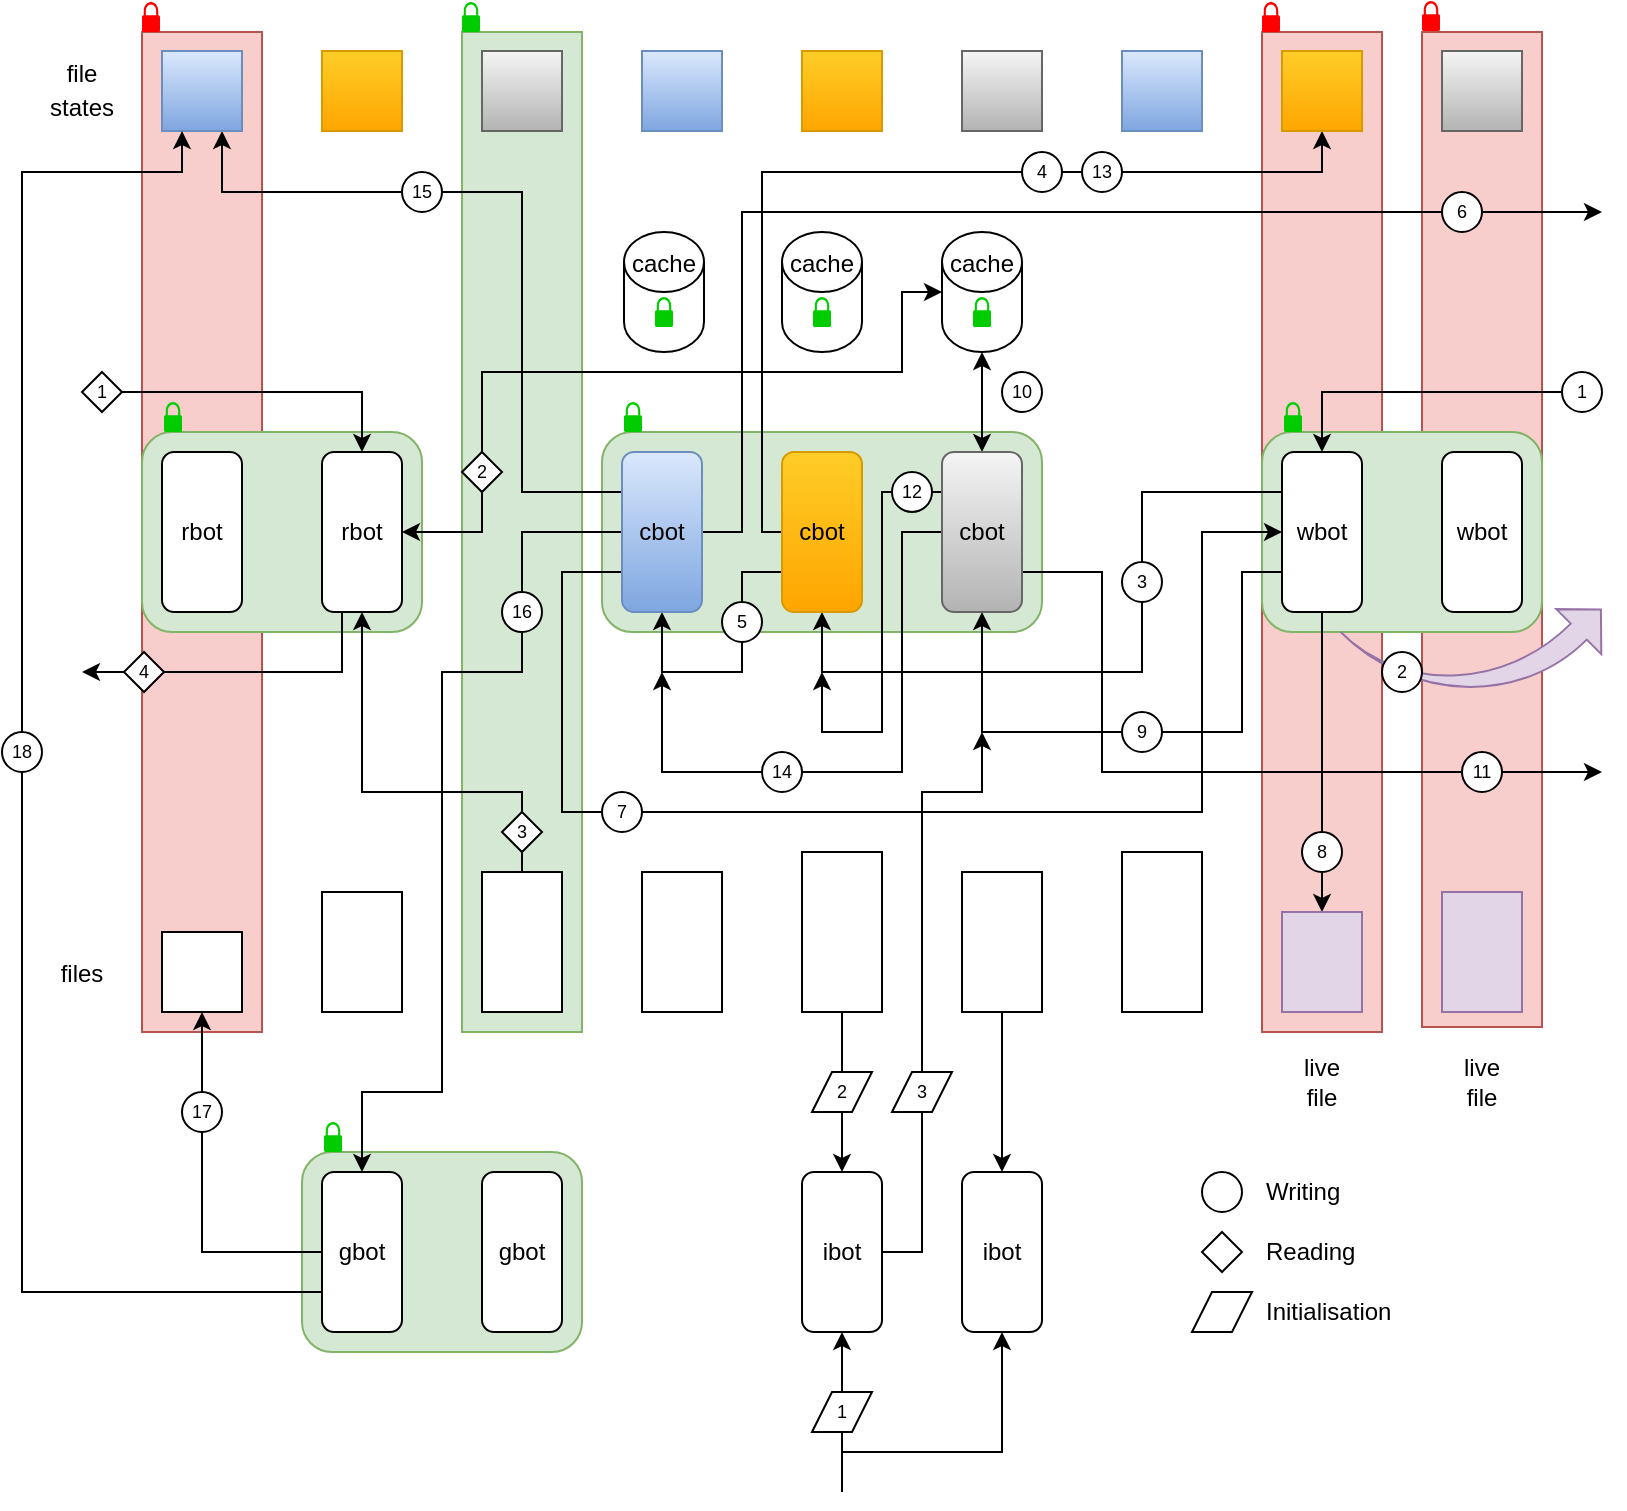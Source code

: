 <mxfile version="15.7.3"><diagram id="5fKJEUYjxv6VuWbhVF9d" name="Page-1"><mxGraphModel dx="1364" dy="734" grid="1" gridSize="10" guides="1" tooltips="1" connect="1" arrows="1" fold="1" page="1" pageScale="1" pageWidth="827" pageHeight="1169" math="0" shadow="0"><root><mxCell id="0"/><mxCell id="1" parent="0"/><mxCell id="l7ztMcy_36cp9Al1R3OD-392" value="" style="rounded=1;whiteSpace=wrap;html=1;labelBorderColor=none;fontSize=9;fillColor=#d5e8d4;align=center;verticalAlign=middle;strokeColor=#82b366;" vertex="1" parent="1"><mxGeometry x="300" y="510" width="220" height="100" as="geometry"/></mxCell><mxCell id="l7ztMcy_36cp9Al1R3OD-367" value="" style="rounded=0;whiteSpace=wrap;html=1;labelBorderColor=none;fontSize=9;fillColor=#f8cecc;align=center;verticalAlign=middle;strokeColor=#b85450;" vertex="1" parent="1"><mxGeometry x="710" y="310" width="60" height="497.5" as="geometry"/></mxCell><mxCell id="l7ztMcy_36cp9Al1R3OD-368" value="" style="sketch=0;pointerEvents=1;shadow=0;dashed=0;html=1;strokeColor=none;labelPosition=center;verticalLabelPosition=bottom;verticalAlign=top;outlineConnect=0;align=center;shape=mxgraph.office.security.lock_protected;fillColor=#FF0000;labelBorderColor=none;fontSize=9;" vertex="1" parent="1"><mxGeometry x="710" y="294.5" width="9" height="15" as="geometry"/></mxCell><mxCell id="l7ztMcy_36cp9Al1R3OD-365" value="" style="rounded=0;whiteSpace=wrap;html=1;labelBorderColor=none;fontSize=9;fillColor=#f8cecc;align=center;verticalAlign=middle;strokeColor=#b85450;" vertex="1" parent="1"><mxGeometry x="630" y="310" width="60" height="500" as="geometry"/></mxCell><mxCell id="l7ztMcy_36cp9Al1R3OD-366" value="" style="sketch=0;pointerEvents=1;shadow=0;dashed=0;html=1;strokeColor=none;labelPosition=center;verticalLabelPosition=bottom;verticalAlign=top;outlineConnect=0;align=center;shape=mxgraph.office.security.lock_protected;fillColor=#FF0000;labelBorderColor=none;fontSize=9;" vertex="1" parent="1"><mxGeometry x="630" y="295" width="9" height="15" as="geometry"/></mxCell><mxCell id="l7ztMcy_36cp9Al1R3OD-363" value="" style="rounded=0;whiteSpace=wrap;html=1;labelBorderColor=none;fontSize=9;fillColor=#d5e8d4;align=center;verticalAlign=middle;strokeColor=#82b366;" vertex="1" parent="1"><mxGeometry x="230" y="310" width="60" height="500" as="geometry"/></mxCell><mxCell id="l7ztMcy_36cp9Al1R3OD-360" value="" style="rounded=0;whiteSpace=wrap;html=1;labelBorderColor=none;fontSize=9;fillColor=#f8cecc;align=center;verticalAlign=middle;strokeColor=#b85450;" vertex="1" parent="1"><mxGeometry x="70" y="310" width="60" height="500" as="geometry"/></mxCell><mxCell id="l7ztMcy_36cp9Al1R3OD-329" value="" style="rounded=1;whiteSpace=wrap;html=1;labelBorderColor=none;fontSize=9;fillColor=#d5e8d4;align=center;verticalAlign=middle;strokeColor=#82b366;" vertex="1" parent="1"><mxGeometry x="150" y="870" width="140" height="100" as="geometry"/></mxCell><mxCell id="l7ztMcy_36cp9Al1R3OD-330" value="" style="sketch=0;pointerEvents=1;shadow=0;dashed=0;html=1;strokeColor=none;labelPosition=center;verticalLabelPosition=bottom;verticalAlign=top;outlineConnect=0;align=center;shape=mxgraph.office.security.lock_protected;fillColor=#00CC00;labelBorderColor=none;fontSize=9;" vertex="1" parent="1"><mxGeometry x="161" y="855" width="9" height="15" as="geometry"/></mxCell><mxCell id="l7ztMcy_36cp9Al1R3OD-327" value="" style="rounded=1;whiteSpace=wrap;html=1;labelBorderColor=none;fontSize=9;fillColor=#d5e8d4;align=center;verticalAlign=middle;strokeColor=#82b366;" vertex="1" parent="1"><mxGeometry x="70" y="510" width="140" height="100" as="geometry"/></mxCell><mxCell id="l7ztMcy_36cp9Al1R3OD-328" value="" style="sketch=0;pointerEvents=1;shadow=0;dashed=0;html=1;strokeColor=none;labelPosition=center;verticalLabelPosition=bottom;verticalAlign=top;outlineConnect=0;align=center;shape=mxgraph.office.security.lock_protected;fillColor=#00CC00;labelBorderColor=none;fontSize=9;" vertex="1" parent="1"><mxGeometry x="81" y="495" width="9" height="15" as="geometry"/></mxCell><mxCell id="l7ztMcy_36cp9Al1R3OD-319" value="" style="rounded=1;whiteSpace=wrap;html=1;labelBorderColor=none;fontSize=9;fillColor=#d5e8d4;align=center;verticalAlign=middle;strokeColor=#82b366;" vertex="1" parent="1"><mxGeometry x="630" y="510" width="140" height="100" as="geometry"/></mxCell><mxCell id="l7ztMcy_36cp9Al1R3OD-351" style="edgeStyle=orthogonalEdgeStyle;rounded=0;orthogonalLoop=1;jettySize=auto;html=1;exitX=0.5;exitY=0;exitDx=0;exitDy=0;entryX=0.5;entryY=1;entryDx=0;entryDy=0;fontSize=9;startArrow=none;startFill=0;endArrow=classic;endFill=1;" edge="1" parent="1" source="l7ztMcy_36cp9Al1R3OD-66" target="l7ztMcy_36cp9Al1R3OD-186"><mxGeometry relative="1" as="geometry"><Array as="points"><mxPoint x="260" y="690"/><mxPoint x="180" y="690"/></Array></mxGeometry></mxCell><mxCell id="l7ztMcy_36cp9Al1R3OD-1" value="" style="rounded=0;whiteSpace=wrap;html=1;" vertex="1" parent="1"><mxGeometry x="160" y="740" width="40" height="60" as="geometry"/></mxCell><mxCell id="l7ztMcy_36cp9Al1R3OD-101" style="edgeStyle=orthogonalEdgeStyle;rounded=0;orthogonalLoop=1;jettySize=auto;html=1;exitX=0.5;exitY=1;exitDx=0;exitDy=0;entryX=0.5;entryY=0;entryDx=0;entryDy=0;fontSize=14;startArrow=none;" edge="1" parent="1" source="l7ztMcy_36cp9Al1R3OD-209" target="l7ztMcy_36cp9Al1R3OD-59"><mxGeometry relative="1" as="geometry"/></mxCell><mxCell id="l7ztMcy_36cp9Al1R3OD-374" style="edgeStyle=orthogonalEdgeStyle;rounded=0;orthogonalLoop=1;jettySize=auto;html=1;exitX=0;exitY=0.25;exitDx=0;exitDy=0;entryX=0.5;entryY=1;entryDx=0;entryDy=0;fontSize=12;startArrow=none;startFill=0;endArrow=classic;endFill=1;" edge="1" parent="1" source="l7ztMcy_36cp9Al1R3OD-7" target="l7ztMcy_36cp9Al1R3OD-391"><mxGeometry relative="1" as="geometry"><mxPoint x="477.5" y="630" as="targetPoint"/><Array as="points"><mxPoint x="570" y="540"/><mxPoint x="570" y="630"/><mxPoint x="410" y="630"/></Array></mxGeometry></mxCell><mxCell id="l7ztMcy_36cp9Al1R3OD-375" style="edgeStyle=orthogonalEdgeStyle;rounded=0;orthogonalLoop=1;jettySize=auto;html=1;exitX=0;exitY=0.75;exitDx=0;exitDy=0;fontSize=12;startArrow=none;startFill=0;endArrow=classic;endFill=1;entryX=0.5;entryY=1;entryDx=0;entryDy=0;" edge="1" parent="1" source="l7ztMcy_36cp9Al1R3OD-7" target="l7ztMcy_36cp9Al1R3OD-78"><mxGeometry relative="1" as="geometry"><mxPoint x="490" y="630" as="targetPoint"/><Array as="points"><mxPoint x="620" y="580"/><mxPoint x="620" y="660"/><mxPoint x="490" y="660"/></Array></mxGeometry></mxCell><mxCell id="l7ztMcy_36cp9Al1R3OD-7" value="wbot" style="rounded=1;whiteSpace=wrap;html=1;" vertex="1" parent="1"><mxGeometry x="640" y="520" width="40" height="80" as="geometry"/></mxCell><mxCell id="l7ztMcy_36cp9Al1R3OD-8" value="wbot" style="rounded=1;whiteSpace=wrap;html=1;" vertex="1" parent="1"><mxGeometry x="720" y="520" width="40" height="80" as="geometry"/></mxCell><mxCell id="l7ztMcy_36cp9Al1R3OD-16" value="" style="rounded=0;whiteSpace=wrap;html=1;" vertex="1" parent="1"><mxGeometry x="80" y="760" width="40" height="40" as="geometry"/></mxCell><mxCell id="l7ztMcy_36cp9Al1R3OD-59" value="" style="rounded=0;whiteSpace=wrap;html=1;fillColor=#e1d5e7;strokeColor=#9673a6;" vertex="1" parent="1"><mxGeometry x="640" y="750" width="40" height="50" as="geometry"/></mxCell><mxCell id="l7ztMcy_36cp9Al1R3OD-65" value="" style="rounded=0;whiteSpace=wrap;html=1;" vertex="1" parent="1"><mxGeometry x="320" y="730" width="40" height="70" as="geometry"/></mxCell><mxCell id="l7ztMcy_36cp9Al1R3OD-66" value="" style="rounded=0;whiteSpace=wrap;html=1;" vertex="1" parent="1"><mxGeometry x="240" y="730" width="40" height="70" as="geometry"/></mxCell><mxCell id="l7ztMcy_36cp9Al1R3OD-262" style="edgeStyle=orthogonalEdgeStyle;rounded=0;orthogonalLoop=1;jettySize=auto;html=1;exitX=0.5;exitY=1;exitDx=0;exitDy=0;entryX=0.5;entryY=0;entryDx=0;entryDy=0;fontSize=9;endArrow=classic;endFill=1;" edge="1" parent="1" source="l7ztMcy_36cp9Al1R3OD-67" target="l7ztMcy_36cp9Al1R3OD-247"><mxGeometry relative="1" as="geometry"/></mxCell><mxCell id="l7ztMcy_36cp9Al1R3OD-67" value="" style="rounded=0;whiteSpace=wrap;html=1;" vertex="1" parent="1"><mxGeometry x="400" y="720" width="40" height="80" as="geometry"/></mxCell><mxCell id="l7ztMcy_36cp9Al1R3OD-69" value="" style="rounded=0;whiteSpace=wrap;html=1;" vertex="1" parent="1"><mxGeometry x="560" y="720" width="40" height="80" as="geometry"/></mxCell><mxCell id="l7ztMcy_36cp9Al1R3OD-264" style="edgeStyle=orthogonalEdgeStyle;rounded=0;orthogonalLoop=1;jettySize=auto;html=1;exitX=0.5;exitY=1;exitDx=0;exitDy=0;entryX=0.5;entryY=0;entryDx=0;entryDy=0;fontSize=9;endArrow=classic;endFill=1;" edge="1" parent="1" source="l7ztMcy_36cp9Al1R3OD-70" target="l7ztMcy_36cp9Al1R3OD-248"><mxGeometry relative="1" as="geometry"/></mxCell><mxCell id="l7ztMcy_36cp9Al1R3OD-70" value="" style="rounded=0;whiteSpace=wrap;html=1;" vertex="1" parent="1"><mxGeometry x="480" y="730" width="40" height="70" as="geometry"/></mxCell><mxCell id="l7ztMcy_36cp9Al1R3OD-246" style="edgeStyle=orthogonalEdgeStyle;rounded=0;orthogonalLoop=1;jettySize=auto;html=1;exitX=1;exitY=0.75;exitDx=0;exitDy=0;fontSize=9;endArrow=classic;endFill=1;" edge="1" parent="1" source="l7ztMcy_36cp9Al1R3OD-78"><mxGeometry relative="1" as="geometry"><mxPoint x="800" y="680" as="targetPoint"/><mxPoint x="400" y="580" as="sourcePoint"/><Array as="points"><mxPoint x="550" y="580"/><mxPoint x="550" y="680"/><mxPoint x="800" y="680"/></Array></mxGeometry></mxCell><mxCell id="l7ztMcy_36cp9Al1R3OD-219" style="edgeStyle=orthogonalEdgeStyle;rounded=0;orthogonalLoop=1;jettySize=auto;html=1;entryX=0.5;entryY=1;entryDx=0;entryDy=0;fontSize=9;endArrow=classic;endFill=1;exitX=0;exitY=0.5;exitDx=0;exitDy=0;" edge="1" parent="1" source="l7ztMcy_36cp9Al1R3OD-391" target="l7ztMcy_36cp9Al1R3OD-85"><mxGeometry relative="1" as="geometry"><mxPoint x="483" y="533" as="sourcePoint"/><Array as="points"><mxPoint x="380" y="560"/><mxPoint x="380" y="380"/><mxPoint x="660" y="380"/></Array></mxGeometry></mxCell><mxCell id="l7ztMcy_36cp9Al1R3OD-341" style="edgeStyle=orthogonalEdgeStyle;rounded=0;orthogonalLoop=1;jettySize=auto;html=1;exitX=0;exitY=0.25;exitDx=0;exitDy=0;entryX=0.75;entryY=1;entryDx=0;entryDy=0;fontSize=9;startArrow=none;startFill=0;endArrow=classic;endFill=1;" edge="1" parent="1" source="l7ztMcy_36cp9Al1R3OD-398" target="l7ztMcy_36cp9Al1R3OD-79"><mxGeometry relative="1" as="geometry"><Array as="points"><mxPoint x="260" y="540"/><mxPoint x="260" y="390"/><mxPoint x="110" y="390"/></Array></mxGeometry></mxCell><mxCell id="l7ztMcy_36cp9Al1R3OD-343" style="edgeStyle=orthogonalEdgeStyle;rounded=0;orthogonalLoop=1;jettySize=auto;html=1;exitX=0;exitY=0.5;exitDx=0;exitDy=0;entryX=0.5;entryY=0;entryDx=0;entryDy=0;fontSize=9;startArrow=none;startFill=0;endArrow=classic;endFill=1;" edge="1" parent="1" source="l7ztMcy_36cp9Al1R3OD-398" target="l7ztMcy_36cp9Al1R3OD-178"><mxGeometry relative="1" as="geometry"><Array as="points"><mxPoint x="260" y="560"/><mxPoint x="260" y="630"/><mxPoint x="220" y="630"/><mxPoint x="220" y="840"/><mxPoint x="180" y="840"/></Array></mxGeometry></mxCell><mxCell id="l7ztMcy_36cp9Al1R3OD-346" style="edgeStyle=orthogonalEdgeStyle;rounded=0;orthogonalLoop=1;jettySize=auto;html=1;exitX=0.5;exitY=0;exitDx=0;exitDy=0;entryX=0.5;entryY=1;entryDx=0;entryDy=0;entryPerimeter=0;fontSize=9;startArrow=classic;startFill=1;endArrow=classic;endFill=1;" edge="1" parent="1" source="l7ztMcy_36cp9Al1R3OD-78" target="l7ztMcy_36cp9Al1R3OD-331"><mxGeometry relative="1" as="geometry"/></mxCell><mxCell id="l7ztMcy_36cp9Al1R3OD-416" style="edgeStyle=orthogonalEdgeStyle;rounded=0;orthogonalLoop=1;jettySize=auto;html=1;exitX=0;exitY=0.25;exitDx=0;exitDy=0;fontSize=12;startArrow=none;startFill=0;endArrow=classic;endFill=1;" edge="1" parent="1" source="l7ztMcy_36cp9Al1R3OD-78"><mxGeometry relative="1" as="geometry"><mxPoint x="410" y="630" as="targetPoint"/><Array as="points"><mxPoint x="440" y="540"/><mxPoint x="440" y="660"/><mxPoint x="410" y="660"/></Array></mxGeometry></mxCell><mxCell id="l7ztMcy_36cp9Al1R3OD-417" style="edgeStyle=orthogonalEdgeStyle;rounded=0;orthogonalLoop=1;jettySize=auto;html=1;exitX=0;exitY=0.5;exitDx=0;exitDy=0;fontSize=12;startArrow=none;startFill=0;endArrow=classic;endFill=1;" edge="1" parent="1" source="l7ztMcy_36cp9Al1R3OD-78"><mxGeometry relative="1" as="geometry"><mxPoint x="330" y="630" as="targetPoint"/><Array as="points"><mxPoint x="450" y="560"/><mxPoint x="450" y="680"/><mxPoint x="330" y="680"/></Array></mxGeometry></mxCell><mxCell id="l7ztMcy_36cp9Al1R3OD-78" value="cbot" style="rounded=1;whiteSpace=wrap;html=1;fillColor=#f5f5f5;gradientColor=#b3b3b3;strokeColor=#666666;" vertex="1" parent="1"><mxGeometry x="470" y="520" width="40" height="80" as="geometry"/></mxCell><mxCell id="l7ztMcy_36cp9Al1R3OD-79" value="" style="rounded=0;whiteSpace=wrap;html=1;fillColor=#dae8fc;strokeColor=#6c8ebf;gradientColor=#7ea6e0;" vertex="1" parent="1"><mxGeometry x="80" y="319.5" width="40" height="40" as="geometry"/></mxCell><mxCell id="l7ztMcy_36cp9Al1R3OD-80" value="" style="rounded=0;whiteSpace=wrap;html=1;fillColor=#ffcd28;strokeColor=#d79b00;gradientColor=#ffa500;" vertex="1" parent="1"><mxGeometry x="160" y="319.5" width="40" height="40" as="geometry"/></mxCell><mxCell id="l7ztMcy_36cp9Al1R3OD-81" value="" style="rounded=0;whiteSpace=wrap;html=1;fillColor=#f5f5f5;gradientColor=#b3b3b3;strokeColor=#666666;" vertex="1" parent="1"><mxGeometry x="240" y="319.5" width="40" height="40" as="geometry"/></mxCell><mxCell id="l7ztMcy_36cp9Al1R3OD-82" value="" style="rounded=0;whiteSpace=wrap;html=1;fillColor=#dae8fc;strokeColor=#6c8ebf;gradientColor=#7ea6e0;" vertex="1" parent="1"><mxGeometry x="320" y="319.5" width="40" height="40" as="geometry"/></mxCell><mxCell id="l7ztMcy_36cp9Al1R3OD-83" value="" style="rounded=0;whiteSpace=wrap;html=1;fillColor=#f5f5f5;gradientColor=#b3b3b3;strokeColor=#666666;" vertex="1" parent="1"><mxGeometry x="480" y="319.5" width="40" height="40" as="geometry"/></mxCell><mxCell id="l7ztMcy_36cp9Al1R3OD-84" value="" style="rounded=0;whiteSpace=wrap;html=1;fillColor=#dae8fc;strokeColor=#6c8ebf;gradientColor=#7ea6e0;" vertex="1" parent="1"><mxGeometry x="560" y="319.5" width="40" height="40" as="geometry"/></mxCell><mxCell id="l7ztMcy_36cp9Al1R3OD-85" value="" style="rounded=0;whiteSpace=wrap;html=1;fillColor=#ffcd28;strokeColor=#d79b00;gradientColor=#ffa500;" vertex="1" parent="1"><mxGeometry x="640" y="319.5" width="40" height="40" as="geometry"/></mxCell><mxCell id="l7ztMcy_36cp9Al1R3OD-86" value="" style="rounded=0;whiteSpace=wrap;html=1;fillColor=#f5f5f5;gradientColor=#b3b3b3;strokeColor=#666666;" vertex="1" parent="1"><mxGeometry x="720" y="319.5" width="40" height="40" as="geometry"/></mxCell><mxCell id="l7ztMcy_36cp9Al1R3OD-100" value="" style="rounded=0;whiteSpace=wrap;html=1;fillColor=#e1d5e7;strokeColor=#9673a6;" vertex="1" parent="1"><mxGeometry x="720" y="740" width="40" height="60" as="geometry"/></mxCell><mxCell id="l7ztMcy_36cp9Al1R3OD-103" value="" style="rounded=0;whiteSpace=wrap;html=1;fillColor=#ffcd28;strokeColor=#d79b00;gradientColor=#ffa500;" vertex="1" parent="1"><mxGeometry x="400" y="319.5" width="40" height="40" as="geometry"/></mxCell><mxCell id="l7ztMcy_36cp9Al1R3OD-173" style="edgeStyle=orthogonalEdgeStyle;rounded=0;orthogonalLoop=1;jettySize=auto;html=1;entryX=0.5;entryY=0;entryDx=0;entryDy=0;fontSize=14;endArrow=classic;endFill=1;" edge="1" parent="1" target="l7ztMcy_36cp9Al1R3OD-7"><mxGeometry relative="1" as="geometry"><mxPoint x="800" y="490" as="sourcePoint"/><Array as="points"><mxPoint x="660" y="490"/></Array></mxGeometry></mxCell><mxCell id="l7ztMcy_36cp9Al1R3OD-377" style="edgeStyle=orthogonalEdgeStyle;rounded=0;orthogonalLoop=1;jettySize=auto;html=1;exitX=0;exitY=0.75;exitDx=0;exitDy=0;entryX=0.25;entryY=1;entryDx=0;entryDy=0;fontSize=12;startArrow=none;startFill=0;endArrow=classic;endFill=1;" edge="1" parent="1" source="l7ztMcy_36cp9Al1R3OD-178" target="l7ztMcy_36cp9Al1R3OD-79"><mxGeometry relative="1" as="geometry"><Array as="points"><mxPoint x="10" y="940"/><mxPoint x="10" y="380"/><mxPoint x="90" y="380"/></Array></mxGeometry></mxCell><mxCell id="l7ztMcy_36cp9Al1R3OD-178" value="gbot" style="rounded=1;whiteSpace=wrap;html=1;" vertex="1" parent="1"><mxGeometry x="160" y="880" width="40" height="80" as="geometry"/></mxCell><mxCell id="l7ztMcy_36cp9Al1R3OD-179" value="gbot" style="rounded=1;whiteSpace=wrap;html=1;" vertex="1" parent="1"><mxGeometry x="240" y="880" width="40" height="80" as="geometry"/></mxCell><mxCell id="l7ztMcy_36cp9Al1R3OD-185" value="&lt;div&gt;rbot&lt;/div&gt;" style="rounded=1;whiteSpace=wrap;html=1;" vertex="1" parent="1"><mxGeometry x="80" y="520" width="40" height="80" as="geometry"/></mxCell><mxCell id="l7ztMcy_36cp9Al1R3OD-204" style="edgeStyle=orthogonalEdgeStyle;rounded=0;orthogonalLoop=1;jettySize=auto;html=1;exitX=0.25;exitY=1;exitDx=0;exitDy=0;fontSize=14;endArrow=classic;endFill=1;" edge="1" parent="1" source="l7ztMcy_36cp9Al1R3OD-186"><mxGeometry relative="1" as="geometry"><mxPoint x="40" y="630" as="targetPoint"/><Array as="points"><mxPoint x="170" y="630"/><mxPoint x="40" y="630"/></Array></mxGeometry></mxCell><mxCell id="l7ztMcy_36cp9Al1R3OD-348" style="edgeStyle=orthogonalEdgeStyle;rounded=0;orthogonalLoop=1;jettySize=auto;html=1;exitX=1;exitY=0.5;exitDx=0;exitDy=0;entryX=0;entryY=0.5;entryDx=0;entryDy=0;entryPerimeter=0;fontSize=9;startArrow=classic;startFill=1;endArrow=classic;endFill=1;" edge="1" parent="1" source="l7ztMcy_36cp9Al1R3OD-186" target="l7ztMcy_36cp9Al1R3OD-331"><mxGeometry relative="1" as="geometry"><Array as="points"><mxPoint x="240" y="560"/><mxPoint x="240" y="480"/><mxPoint x="450" y="480"/><mxPoint x="450" y="440"/></Array></mxGeometry></mxCell><mxCell id="l7ztMcy_36cp9Al1R3OD-186" value="&lt;div&gt;rbot&lt;/div&gt;" style="rounded=1;whiteSpace=wrap;html=1;" vertex="1" parent="1"><mxGeometry x="160" y="520" width="40" height="80" as="geometry"/></mxCell><mxCell id="l7ztMcy_36cp9Al1R3OD-189" style="edgeStyle=orthogonalEdgeStyle;rounded=0;orthogonalLoop=1;jettySize=auto;html=1;entryX=0.5;entryY=0;entryDx=0;entryDy=0;fontSize=14;endArrow=classic;endFill=1;" edge="1" parent="1" target="l7ztMcy_36cp9Al1R3OD-186"><mxGeometry relative="1" as="geometry"><mxPoint x="40" y="490" as="sourcePoint"/><Array as="points"><mxPoint x="40" y="490"/><mxPoint x="180" y="490"/></Array></mxGeometry></mxCell><mxCell id="l7ztMcy_36cp9Al1R3OD-207" value="&lt;font style=&quot;font-size: 12px&quot;&gt;files&lt;/font&gt;" style="text;html=1;strokeColor=none;fillColor=none;align=center;verticalAlign=middle;whiteSpace=wrap;rounded=0;labelBorderColor=none;fontSize=14;" vertex="1" parent="1"><mxGeometry x="20" y="765" width="40" height="30" as="geometry"/></mxCell><mxCell id="l7ztMcy_36cp9Al1R3OD-208" value="&lt;div style=&quot;font-size: 9px;&quot;&gt;1&lt;br style=&quot;font-size: 9px;&quot;&gt;&lt;/div&gt;" style="ellipse;whiteSpace=wrap;html=1;aspect=fixed;labelBorderColor=none;fontSize=9;align=center;verticalAlign=middle;" vertex="1" parent="1"><mxGeometry x="780" y="480" width="20" height="20" as="geometry"/></mxCell><mxCell id="l7ztMcy_36cp9Al1R3OD-212" value="3" style="ellipse;whiteSpace=wrap;html=1;aspect=fixed;labelBorderColor=none;fontSize=9;align=center;verticalAlign=middle;" vertex="1" parent="1"><mxGeometry x="560" y="575" width="20" height="20" as="geometry"/></mxCell><mxCell id="l7ztMcy_36cp9Al1R3OD-215" value="15" style="ellipse;whiteSpace=wrap;html=1;aspect=fixed;labelBorderColor=none;fontSize=9;align=center;verticalAlign=middle;" vertex="1" parent="1"><mxGeometry x="200" y="380" width="20" height="20" as="geometry"/></mxCell><mxCell id="l7ztMcy_36cp9Al1R3OD-216" value="16" style="ellipse;whiteSpace=wrap;html=1;aspect=fixed;labelBorderColor=none;fontSize=9;align=center;verticalAlign=middle;" vertex="1" parent="1"><mxGeometry x="250" y="590" width="20" height="20" as="geometry"/></mxCell><mxCell id="l7ztMcy_36cp9Al1R3OD-220" value="13" style="ellipse;whiteSpace=wrap;html=1;aspect=fixed;labelBorderColor=none;fontSize=9;align=center;verticalAlign=middle;" vertex="1" parent="1"><mxGeometry x="540" y="370" width="20" height="20" as="geometry"/></mxCell><mxCell id="l7ztMcy_36cp9Al1R3OD-226" value="1" style="rhombus;whiteSpace=wrap;html=1;labelBorderColor=none;fontSize=9;align=center;verticalAlign=middle;" vertex="1" parent="1"><mxGeometry x="40" y="480" width="20" height="20" as="geometry"/></mxCell><mxCell id="l7ztMcy_36cp9Al1R3OD-228" value="2" style="rhombus;whiteSpace=wrap;html=1;labelBorderColor=none;fontSize=9;align=center;verticalAlign=middle;" vertex="1" parent="1"><mxGeometry x="230" y="520" width="20" height="20" as="geometry"/></mxCell><mxCell id="l7ztMcy_36cp9Al1R3OD-234" value="11" style="ellipse;whiteSpace=wrap;html=1;aspect=fixed;labelBorderColor=none;fontSize=9;align=center;verticalAlign=middle;" vertex="1" parent="1"><mxGeometry x="730" y="670" width="20" height="20" as="geometry"/></mxCell><mxCell id="l7ztMcy_36cp9Al1R3OD-209" value="8" style="ellipse;whiteSpace=wrap;html=1;aspect=fixed;labelBorderColor=none;fontSize=9;align=center;verticalAlign=middle;" vertex="1" parent="1"><mxGeometry x="650" y="710" width="20" height="20" as="geometry"/></mxCell><mxCell id="l7ztMcy_36cp9Al1R3OD-239" value="" style="edgeStyle=orthogonalEdgeStyle;rounded=0;orthogonalLoop=1;jettySize=auto;html=1;exitX=0.5;exitY=1;exitDx=0;exitDy=0;entryX=0.5;entryY=0;entryDx=0;entryDy=0;fontSize=14;endArrow=none;" edge="1" parent="1" source="l7ztMcy_36cp9Al1R3OD-7" target="l7ztMcy_36cp9Al1R3OD-209"><mxGeometry relative="1" as="geometry"><mxPoint x="660.0" y="600" as="sourcePoint"/><mxPoint x="660.0" y="710" as="targetPoint"/></mxGeometry></mxCell><mxCell id="l7ztMcy_36cp9Al1R3OD-243" value="4" style="rhombus;whiteSpace=wrap;html=1;labelBorderColor=none;fontSize=9;align=center;verticalAlign=middle;" vertex="1" parent="1"><mxGeometry x="61" y="620" width="20" height="20" as="geometry"/></mxCell><mxCell id="l7ztMcy_36cp9Al1R3OD-247" value="ibot" style="rounded=1;whiteSpace=wrap;html=1;" vertex="1" parent="1"><mxGeometry x="400" y="880" width="40" height="80" as="geometry"/></mxCell><mxCell id="l7ztMcy_36cp9Al1R3OD-265" style="edgeStyle=orthogonalEdgeStyle;rounded=0;orthogonalLoop=1;jettySize=auto;html=1;exitX=1;exitY=0.5;exitDx=0;exitDy=0;fontSize=9;endArrow=classic;endFill=1;" edge="1" parent="1" source="l7ztMcy_36cp9Al1R3OD-247"><mxGeometry relative="1" as="geometry"><mxPoint x="490" y="660" as="targetPoint"/><Array as="points"><mxPoint x="460" y="920"/><mxPoint x="460" y="690"/><mxPoint x="490" y="690"/></Array></mxGeometry></mxCell><mxCell id="l7ztMcy_36cp9Al1R3OD-248" value="ibot" style="rounded=1;whiteSpace=wrap;html=1;" vertex="1" parent="1"><mxGeometry x="480" y="880" width="40" height="80" as="geometry"/></mxCell><mxCell id="l7ztMcy_36cp9Al1R3OD-249" value="" style="edgeStyle=orthogonalEdgeStyle;rounded=0;orthogonalLoop=1;jettySize=auto;html=1;exitX=0;exitY=0.5;exitDx=0;exitDy=0;entryX=0.5;entryY=1;entryDx=0;entryDy=0;fontSize=14;endArrow=classic;endFill=1;" edge="1" parent="1" source="l7ztMcy_36cp9Al1R3OD-178" target="l7ztMcy_36cp9Al1R3OD-16"><mxGeometry relative="1" as="geometry"><mxPoint x="160" y="890" as="sourcePoint"/><mxPoint x="100" y="810" as="targetPoint"/></mxGeometry></mxCell><mxCell id="l7ztMcy_36cp9Al1R3OD-218" value="17" style="ellipse;whiteSpace=wrap;html=1;aspect=fixed;labelBorderColor=none;fontSize=9;align=center;verticalAlign=middle;" vertex="1" parent="1"><mxGeometry x="90" y="840" width="20" height="20" as="geometry"/></mxCell><mxCell id="l7ztMcy_36cp9Al1R3OD-255" value="" style="html=1;shadow=0;dashed=0;align=center;verticalAlign=middle;shape=mxgraph.arrows2.jumpInArrow;dy=5.64;dx=15.65;arrowHead=31.82;labelBorderColor=none;fontSize=9;fillColor=#e1d5e7;direction=east;flipV=1;rotation=-45;strokeColor=#9673a6;" vertex="1" parent="1"><mxGeometry x="690" y="560" width="100" height="100" as="geometry"/></mxCell><mxCell id="l7ztMcy_36cp9Al1R3OD-256" value="2" style="ellipse;whiteSpace=wrap;html=1;aspect=fixed;labelBorderColor=none;fontSize=9;align=center;verticalAlign=middle;" vertex="1" parent="1"><mxGeometry x="690" y="620" width="20" height="20" as="geometry"/></mxCell><mxCell id="l7ztMcy_36cp9Al1R3OD-268" value="2" style="shape=parallelogram;perimeter=parallelogramPerimeter;whiteSpace=wrap;html=1;fixedSize=1;labelBorderColor=none;fontSize=9;align=center;verticalAlign=middle;size=10;" vertex="1" parent="1"><mxGeometry x="405" y="830" width="30" height="20" as="geometry"/></mxCell><mxCell id="l7ztMcy_36cp9Al1R3OD-269" value="3" style="shape=parallelogram;perimeter=parallelogramPerimeter;whiteSpace=wrap;html=1;fixedSize=1;labelBorderColor=none;fontSize=9;align=center;verticalAlign=middle;size=10;" vertex="1" parent="1"><mxGeometry x="445" y="830" width="30" height="20" as="geometry"/></mxCell><mxCell id="l7ztMcy_36cp9Al1R3OD-274" style="edgeStyle=orthogonalEdgeStyle;rounded=0;orthogonalLoop=1;jettySize=auto;html=1;exitX=0.5;exitY=0;exitDx=0;exitDy=0;entryX=0.5;entryY=1;entryDx=0;entryDy=0;fontSize=9;endArrow=classic;endFill=1;startArrow=none;" edge="1" parent="1" source="l7ztMcy_36cp9Al1R3OD-277" target="l7ztMcy_36cp9Al1R3OD-247"><mxGeometry relative="1" as="geometry"/></mxCell><mxCell id="l7ztMcy_36cp9Al1R3OD-279" style="edgeStyle=orthogonalEdgeStyle;rounded=0;orthogonalLoop=1;jettySize=auto;html=1;entryX=0.5;entryY=1;entryDx=0;entryDy=0;fontSize=9;endArrow=classic;endFill=1;" edge="1" parent="1" target="l7ztMcy_36cp9Al1R3OD-248"><mxGeometry relative="1" as="geometry"><mxPoint x="420" y="1040" as="sourcePoint"/><Array as="points"><mxPoint x="420" y="1040"/><mxPoint x="420" y="1020"/><mxPoint x="500" y="1020"/></Array></mxGeometry></mxCell><mxCell id="l7ztMcy_36cp9Al1R3OD-277" value="1" style="shape=parallelogram;perimeter=parallelogramPerimeter;whiteSpace=wrap;html=1;fixedSize=1;labelBorderColor=none;fontSize=9;align=center;verticalAlign=middle;size=10;" vertex="1" parent="1"><mxGeometry x="405" y="990" width="30" height="20" as="geometry"/></mxCell><mxCell id="l7ztMcy_36cp9Al1R3OD-278" value="" style="edgeStyle=orthogonalEdgeStyle;rounded=0;orthogonalLoop=1;jettySize=auto;html=1;exitX=0.5;exitY=0;exitDx=0;exitDy=0;entryX=0.5;entryY=1;entryDx=0;entryDy=0;fontSize=9;endArrow=none;endFill=1;" edge="1" parent="1" target="l7ztMcy_36cp9Al1R3OD-277"><mxGeometry relative="1" as="geometry"><mxPoint x="420" y="1040" as="sourcePoint"/><mxPoint x="420" y="960" as="targetPoint"/></mxGeometry></mxCell><mxCell id="l7ztMcy_36cp9Al1R3OD-321" value="" style="sketch=0;pointerEvents=1;shadow=0;dashed=0;html=1;strokeColor=none;labelPosition=center;verticalLabelPosition=bottom;verticalAlign=top;outlineConnect=0;align=center;shape=mxgraph.office.security.lock_protected;fillColor=#00CC00;labelBorderColor=none;fontSize=9;" vertex="1" parent="1"><mxGeometry x="641" y="495" width="9" height="15" as="geometry"/></mxCell><mxCell id="l7ztMcy_36cp9Al1R3OD-331" value="" style="shape=cylinder3;whiteSpace=wrap;html=1;boundedLbl=1;backgroundOutline=1;size=15;labelBorderColor=none;fontSize=9;fillColor=none;gradientColor=none;align=center;verticalAlign=middle;" vertex="1" parent="1"><mxGeometry x="470" y="410" width="40" height="60" as="geometry"/></mxCell><mxCell id="l7ztMcy_36cp9Al1R3OD-332" value="&lt;font style=&quot;font-size: 12px&quot;&gt;cache&lt;/font&gt;" style="text;html=1;strokeColor=none;fillColor=none;align=center;verticalAlign=middle;whiteSpace=wrap;rounded=0;labelBorderColor=none;fontSize=14;" vertex="1" parent="1"><mxGeometry x="470" y="410" width="40" height="30" as="geometry"/></mxCell><mxCell id="l7ztMcy_36cp9Al1R3OD-339" value="10" style="ellipse;whiteSpace=wrap;html=1;aspect=fixed;labelBorderColor=none;fontSize=9;align=center;verticalAlign=middle;" vertex="1" parent="1"><mxGeometry x="500" y="480" width="20" height="20" as="geometry"/></mxCell><mxCell id="l7ztMcy_36cp9Al1R3OD-347" value="" style="sketch=0;pointerEvents=1;shadow=0;dashed=0;html=1;strokeColor=none;labelPosition=center;verticalLabelPosition=bottom;verticalAlign=top;outlineConnect=0;align=center;shape=mxgraph.office.security.lock_protected;fillColor=#00CC00;labelBorderColor=none;fontSize=9;" vertex="1" parent="1"><mxGeometry x="485.5" y="442.5" width="9" height="15" as="geometry"/></mxCell><mxCell id="l7ztMcy_36cp9Al1R3OD-352" value="3" style="rhombus;whiteSpace=wrap;html=1;labelBorderColor=none;fontSize=9;align=center;verticalAlign=middle;" vertex="1" parent="1"><mxGeometry x="250" y="700" width="20" height="20" as="geometry"/></mxCell><mxCell id="l7ztMcy_36cp9Al1R3OD-361" value="" style="sketch=0;pointerEvents=1;shadow=0;dashed=0;html=1;strokeColor=none;labelPosition=center;verticalLabelPosition=bottom;verticalAlign=top;outlineConnect=0;align=center;shape=mxgraph.office.security.lock_protected;fillColor=#FF0000;labelBorderColor=none;fontSize=9;" vertex="1" parent="1"><mxGeometry x="70" y="295" width="9" height="15" as="geometry"/></mxCell><mxCell id="l7ztMcy_36cp9Al1R3OD-364" value="" style="sketch=0;pointerEvents=1;shadow=0;dashed=0;html=1;strokeColor=none;labelPosition=center;verticalLabelPosition=bottom;verticalAlign=top;outlineConnect=0;align=center;shape=mxgraph.office.security.lock_protected;fillColor=#00CC00;labelBorderColor=none;fontSize=9;" vertex="1" parent="1"><mxGeometry x="230" y="295" width="9" height="15" as="geometry"/></mxCell><mxCell id="l7ztMcy_36cp9Al1R3OD-369" value="&lt;div&gt;&lt;font style=&quot;font-size: 12px&quot;&gt;file&lt;/font&gt;&lt;/div&gt;&lt;div&gt;&lt;font style=&quot;font-size: 12px&quot;&gt;states&lt;br&gt;&lt;/font&gt;&lt;/div&gt;" style="text;html=1;strokeColor=none;fillColor=none;align=center;verticalAlign=middle;whiteSpace=wrap;rounded=0;labelBorderColor=none;fontSize=14;" vertex="1" parent="1"><mxGeometry x="20" y="322.5" width="40" height="30" as="geometry"/></mxCell><mxCell id="l7ztMcy_36cp9Al1R3OD-370" value="&lt;div&gt;live&lt;/div&gt;&lt;div&gt;file&lt;br&gt;&lt;/div&gt;" style="text;html=1;strokeColor=none;fillColor=none;align=center;verticalAlign=middle;whiteSpace=wrap;rounded=0;labelBorderColor=none;fontSize=12;" vertex="1" parent="1"><mxGeometry x="640" y="820" width="40" height="30" as="geometry"/></mxCell><mxCell id="l7ztMcy_36cp9Al1R3OD-371" value="&lt;div&gt;live&lt;/div&gt;&lt;div&gt;file&lt;br&gt;&lt;/div&gt;" style="text;html=1;strokeColor=none;fillColor=none;align=center;verticalAlign=middle;whiteSpace=wrap;rounded=0;labelBorderColor=none;fontSize=12;" vertex="1" parent="1"><mxGeometry x="720" y="820" width="40" height="30" as="geometry"/></mxCell><mxCell id="l7ztMcy_36cp9Al1R3OD-376" value="9" style="ellipse;whiteSpace=wrap;html=1;aspect=fixed;labelBorderColor=none;fontSize=9;align=center;verticalAlign=middle;" vertex="1" parent="1"><mxGeometry x="560" y="650" width="20" height="20" as="geometry"/></mxCell><mxCell id="l7ztMcy_36cp9Al1R3OD-378" value="18" style="ellipse;whiteSpace=wrap;html=1;aspect=fixed;labelBorderColor=none;fontSize=9;align=center;verticalAlign=middle;" vertex="1" parent="1"><mxGeometry y="660" width="20" height="20" as="geometry"/></mxCell><mxCell id="l7ztMcy_36cp9Al1R3OD-381" value="" style="ellipse;whiteSpace=wrap;html=1;aspect=fixed;labelBorderColor=none;fontSize=9;align=center;verticalAlign=middle;" vertex="1" parent="1"><mxGeometry x="600" y="880" width="20" height="20" as="geometry"/></mxCell><mxCell id="l7ztMcy_36cp9Al1R3OD-382" value="Writing" style="text;html=1;strokeColor=none;fillColor=none;align=left;verticalAlign=middle;whiteSpace=wrap;rounded=0;labelBorderColor=none;fontSize=12;" vertex="1" parent="1"><mxGeometry x="630" y="875" width="40" height="30" as="geometry"/></mxCell><mxCell id="l7ztMcy_36cp9Al1R3OD-383" value="" style="rhombus;whiteSpace=wrap;html=1;labelBorderColor=none;fontSize=9;align=center;verticalAlign=middle;" vertex="1" parent="1"><mxGeometry x="600" y="910" width="20" height="20" as="geometry"/></mxCell><mxCell id="l7ztMcy_36cp9Al1R3OD-384" value="Reading" style="text;html=1;strokeColor=none;fillColor=none;align=left;verticalAlign=middle;whiteSpace=wrap;rounded=0;labelBorderColor=none;fontSize=12;" vertex="1" parent="1"><mxGeometry x="630" y="905" width="40" height="30" as="geometry"/></mxCell><mxCell id="l7ztMcy_36cp9Al1R3OD-385" value="" style="shape=parallelogram;perimeter=parallelogramPerimeter;whiteSpace=wrap;html=1;fixedSize=1;labelBorderColor=none;fontSize=9;align=center;verticalAlign=middle;size=10;" vertex="1" parent="1"><mxGeometry x="595" y="940" width="30" height="20" as="geometry"/></mxCell><mxCell id="l7ztMcy_36cp9Al1R3OD-386" value="Initialisation" style="text;html=1;strokeColor=none;fillColor=none;align=left;verticalAlign=middle;whiteSpace=wrap;rounded=0;labelBorderColor=none;fontSize=12;" vertex="1" parent="1"><mxGeometry x="630" y="935" width="40" height="30" as="geometry"/></mxCell><mxCell id="l7ztMcy_36cp9Al1R3OD-406" style="edgeStyle=orthogonalEdgeStyle;rounded=0;orthogonalLoop=1;jettySize=auto;html=1;exitX=0;exitY=0.75;exitDx=0;exitDy=0;entryX=0.5;entryY=1;entryDx=0;entryDy=0;fontSize=12;startArrow=none;startFill=0;endArrow=classic;endFill=1;" edge="1" parent="1" source="l7ztMcy_36cp9Al1R3OD-391" target="l7ztMcy_36cp9Al1R3OD-398"><mxGeometry relative="1" as="geometry"><Array as="points"><mxPoint x="370" y="580"/><mxPoint x="370" y="630"/><mxPoint x="330" y="630"/></Array></mxGeometry></mxCell><mxCell id="l7ztMcy_36cp9Al1R3OD-391" value="cbot" style="rounded=1;whiteSpace=wrap;html=1;fillColor=#ffcd28;strokeColor=#d79b00;gradientColor=#ffa500;" vertex="1" parent="1"><mxGeometry x="390" y="520" width="40" height="80" as="geometry"/></mxCell><mxCell id="l7ztMcy_36cp9Al1R3OD-394" value="" style="shape=cylinder3;whiteSpace=wrap;html=1;boundedLbl=1;backgroundOutline=1;size=15;labelBorderColor=none;fontSize=9;fillColor=none;gradientColor=none;align=center;verticalAlign=middle;" vertex="1" parent="1"><mxGeometry x="390" y="410" width="40" height="60" as="geometry"/></mxCell><mxCell id="l7ztMcy_36cp9Al1R3OD-395" value="&lt;font style=&quot;font-size: 12px&quot;&gt;cache&lt;/font&gt;" style="text;html=1;strokeColor=none;fillColor=none;align=center;verticalAlign=middle;whiteSpace=wrap;rounded=0;labelBorderColor=none;fontSize=14;" vertex="1" parent="1"><mxGeometry x="390" y="410" width="40" height="30" as="geometry"/></mxCell><mxCell id="l7ztMcy_36cp9Al1R3OD-396" value="" style="sketch=0;pointerEvents=1;shadow=0;dashed=0;html=1;strokeColor=none;labelPosition=center;verticalLabelPosition=bottom;verticalAlign=top;outlineConnect=0;align=center;shape=mxgraph.office.security.lock_protected;fillColor=#00CC00;labelBorderColor=none;fontSize=9;" vertex="1" parent="1"><mxGeometry x="405.5" y="442.5" width="9" height="15" as="geometry"/></mxCell><mxCell id="l7ztMcy_36cp9Al1R3OD-397" value="" style="sketch=0;pointerEvents=1;shadow=0;dashed=0;html=1;strokeColor=none;labelPosition=center;verticalLabelPosition=bottom;verticalAlign=top;outlineConnect=0;align=center;shape=mxgraph.office.security.lock_protected;fillColor=#00CC00;labelBorderColor=none;fontSize=9;" vertex="1" parent="1"><mxGeometry x="311" y="495" width="9" height="15" as="geometry"/></mxCell><mxCell id="l7ztMcy_36cp9Al1R3OD-407" style="edgeStyle=orthogonalEdgeStyle;rounded=0;orthogonalLoop=1;jettySize=auto;html=1;exitX=1;exitY=0.5;exitDx=0;exitDy=0;fontSize=12;startArrow=none;startFill=0;endArrow=classic;endFill=1;" edge="1" parent="1" source="l7ztMcy_36cp9Al1R3OD-398"><mxGeometry relative="1" as="geometry"><mxPoint x="800" y="400" as="targetPoint"/><Array as="points"><mxPoint x="370" y="560"/><mxPoint x="370" y="400"/></Array></mxGeometry></mxCell><mxCell id="l7ztMcy_36cp9Al1R3OD-408" style="edgeStyle=orthogonalEdgeStyle;rounded=0;orthogonalLoop=1;jettySize=auto;html=1;exitX=0;exitY=0.75;exitDx=0;exitDy=0;entryX=0;entryY=0.5;entryDx=0;entryDy=0;fontSize=12;startArrow=none;startFill=0;endArrow=classic;endFill=1;" edge="1" parent="1" source="l7ztMcy_36cp9Al1R3OD-398" target="l7ztMcy_36cp9Al1R3OD-7"><mxGeometry relative="1" as="geometry"><Array as="points"><mxPoint x="280" y="580"/><mxPoint x="280" y="700"/><mxPoint x="600" y="700"/><mxPoint x="600" y="560"/></Array></mxGeometry></mxCell><mxCell id="l7ztMcy_36cp9Al1R3OD-398" value="cbot" style="rounded=1;whiteSpace=wrap;html=1;fillColor=#dae8fc;strokeColor=#6c8ebf;gradientColor=#7ea6e0;" vertex="1" parent="1"><mxGeometry x="310" y="520" width="40" height="80" as="geometry"/></mxCell><mxCell id="l7ztMcy_36cp9Al1R3OD-399" value="" style="shape=cylinder3;whiteSpace=wrap;html=1;boundedLbl=1;backgroundOutline=1;size=15;labelBorderColor=none;fontSize=9;fillColor=none;gradientColor=none;align=center;verticalAlign=middle;" vertex="1" parent="1"><mxGeometry x="311" y="410" width="40" height="60" as="geometry"/></mxCell><mxCell id="l7ztMcy_36cp9Al1R3OD-400" value="&lt;font style=&quot;font-size: 12px&quot;&gt;cache&lt;/font&gt;" style="text;html=1;strokeColor=none;fillColor=none;align=center;verticalAlign=middle;whiteSpace=wrap;rounded=0;labelBorderColor=none;fontSize=14;" vertex="1" parent="1"><mxGeometry x="311" y="410" width="40" height="30" as="geometry"/></mxCell><mxCell id="l7ztMcy_36cp9Al1R3OD-401" value="" style="sketch=0;pointerEvents=1;shadow=0;dashed=0;html=1;strokeColor=none;labelPosition=center;verticalLabelPosition=bottom;verticalAlign=top;outlineConnect=0;align=center;shape=mxgraph.office.security.lock_protected;fillColor=#00CC00;labelBorderColor=none;fontSize=9;" vertex="1" parent="1"><mxGeometry x="326.5" y="442.5" width="9" height="15" as="geometry"/></mxCell><mxCell id="l7ztMcy_36cp9Al1R3OD-404" value="6" style="ellipse;whiteSpace=wrap;html=1;aspect=fixed;labelBorderColor=none;fontSize=9;align=center;verticalAlign=middle;" vertex="1" parent="1"><mxGeometry x="720" y="390" width="20" height="20" as="geometry"/></mxCell><mxCell id="l7ztMcy_36cp9Al1R3OD-409" value="5" style="ellipse;whiteSpace=wrap;html=1;aspect=fixed;labelBorderColor=none;fontSize=9;align=center;verticalAlign=middle;" vertex="1" parent="1"><mxGeometry x="360" y="595" width="20" height="20" as="geometry"/></mxCell><mxCell id="l7ztMcy_36cp9Al1R3OD-410" value="7" style="ellipse;whiteSpace=wrap;html=1;aspect=fixed;labelBorderColor=none;fontSize=9;align=center;verticalAlign=middle;" vertex="1" parent="1"><mxGeometry x="300" y="690" width="20" height="20" as="geometry"/></mxCell><mxCell id="l7ztMcy_36cp9Al1R3OD-411" value="4" style="ellipse;whiteSpace=wrap;html=1;aspect=fixed;labelBorderColor=none;fontSize=9;align=center;verticalAlign=middle;" vertex="1" parent="1"><mxGeometry x="510" y="370" width="20" height="20" as="geometry"/></mxCell><mxCell id="l7ztMcy_36cp9Al1R3OD-414" value="12" style="ellipse;whiteSpace=wrap;html=1;aspect=fixed;labelBorderColor=none;fontSize=9;align=center;verticalAlign=middle;" vertex="1" parent="1"><mxGeometry x="445" y="530" width="20" height="20" as="geometry"/></mxCell><mxCell id="l7ztMcy_36cp9Al1R3OD-418" value="14" style="ellipse;whiteSpace=wrap;html=1;aspect=fixed;labelBorderColor=none;fontSize=9;align=center;verticalAlign=middle;" vertex="1" parent="1"><mxGeometry x="380" y="670" width="20" height="20" as="geometry"/></mxCell></root></mxGraphModel></diagram></mxfile>